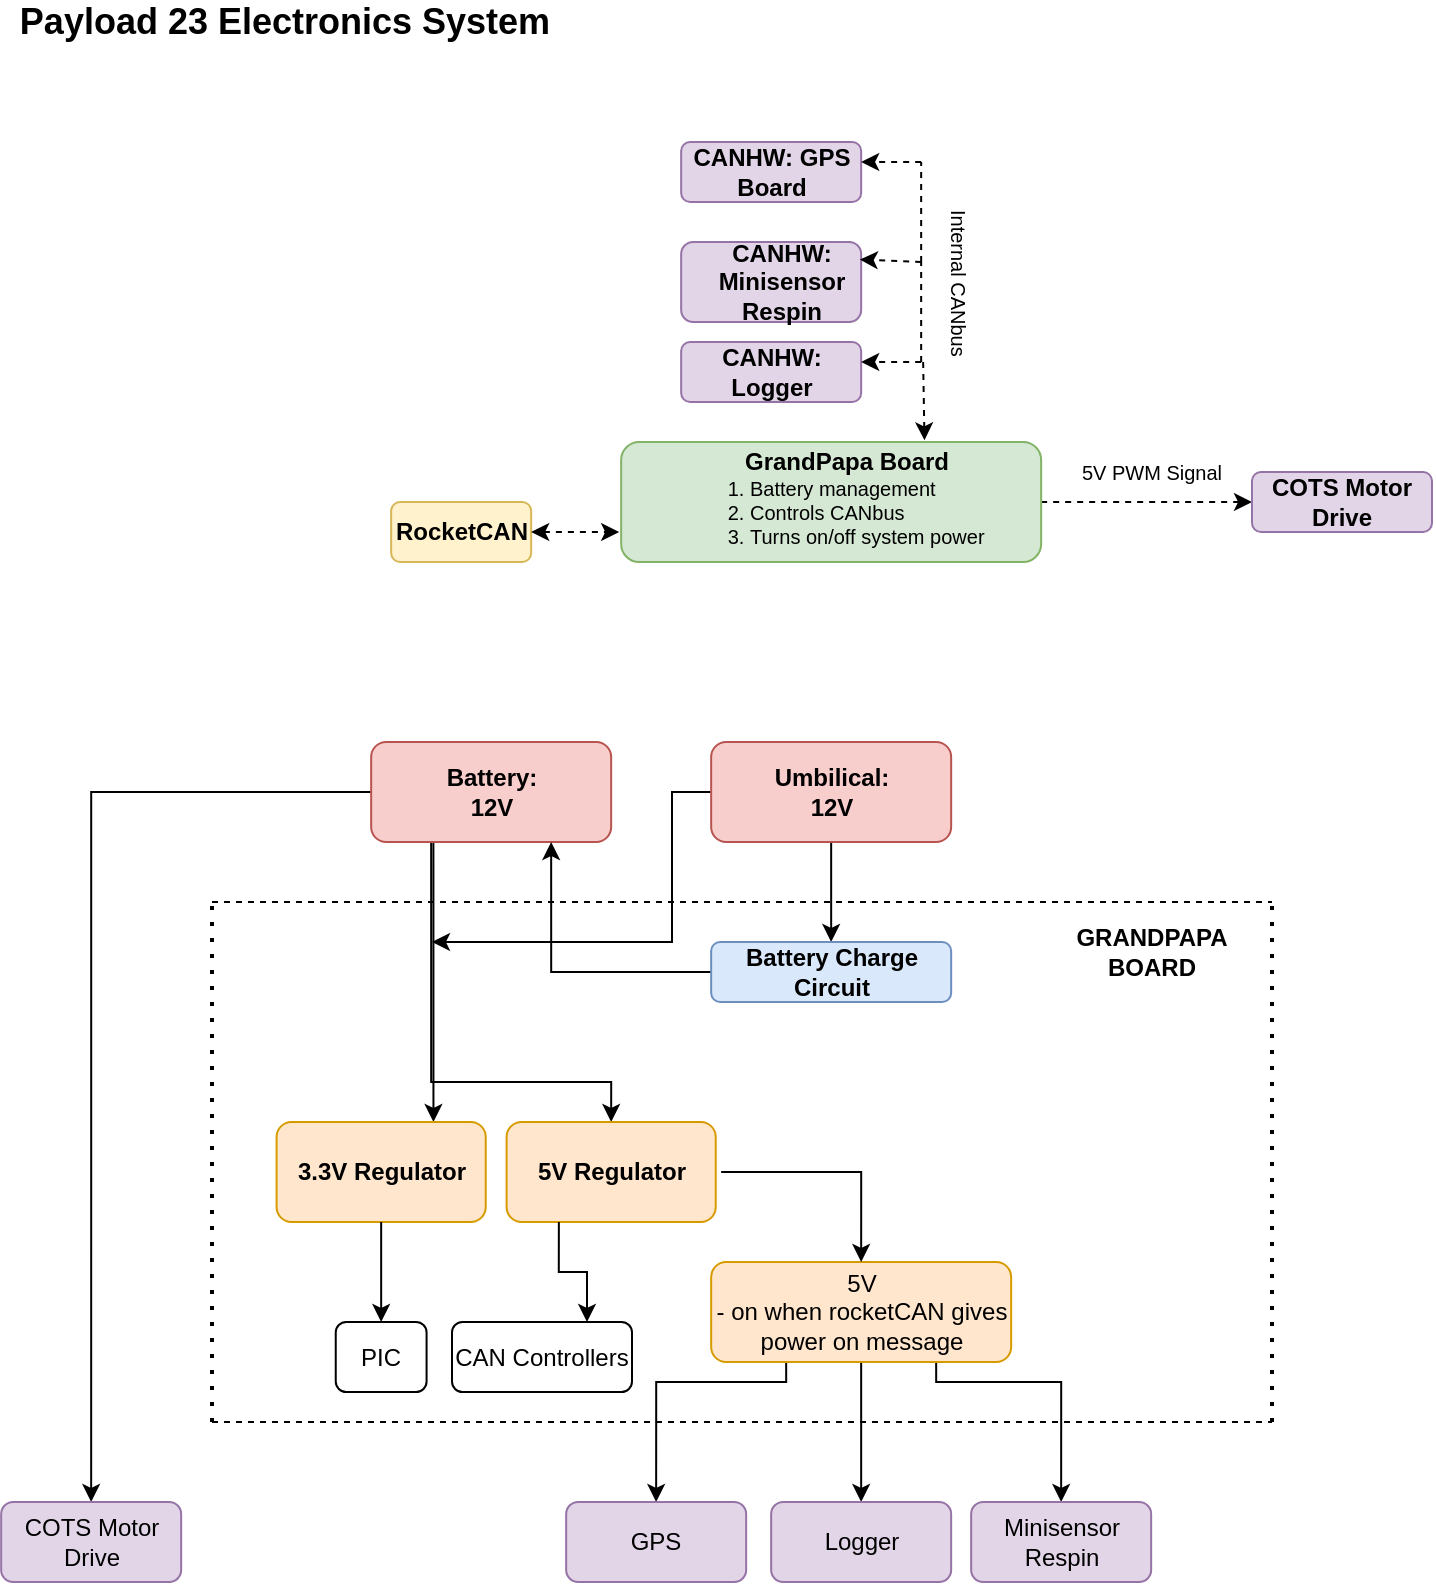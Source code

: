 <mxfile version="20.3.0" type="device"><diagram id="Opwh5GYKjnsF_A2R5oXe" name="Boards Layout"><mxGraphModel dx="1298" dy="801" grid="1" gridSize="10" guides="1" tooltips="1" connect="1" arrows="1" fold="1" page="1" pageScale="1" pageWidth="850" pageHeight="1100" background="#ffffff" math="0" shadow="0"><root><mxCell id="0"/><mxCell id="1" parent="0"/><mxCell id="v7dLZb1rtTG4NRD6Wn4E-9" style="edgeStyle=orthogonalEdgeStyle;rounded=0;orthogonalLoop=1;jettySize=auto;html=1;exitX=1;exitY=0.5;exitDx=0;exitDy=0;entryX=0;entryY=0.5;entryDx=0;entryDy=0;dashed=1;" parent="1" source="gV5VkrHeoTFc6tMUTauO-68" target="v7dLZb1rtTG4NRD6Wn4E-8" edge="1"><mxGeometry relative="1" as="geometry"/></mxCell><mxCell id="gV5VkrHeoTFc6tMUTauO-68" value="" style="rounded=1;whiteSpace=wrap;html=1;fillColor=#d5e8d4;strokeColor=#82b366;" parent="1" vertex="1"><mxGeometry x="324.58" y="240" width="210" height="60" as="geometry"/></mxCell><mxCell id="gV5VkrHeoTFc6tMUTauO-69" value="&lt;b&gt;GrandPapa Board&lt;/b&gt;" style="text;html=1;strokeColor=none;fillColor=none;align=center;verticalAlign=middle;whiteSpace=wrap;rounded=0;" parent="1" vertex="1"><mxGeometry x="384.58" y="240" width="105" height="20" as="geometry"/></mxCell><mxCell id="gV5VkrHeoTFc6tMUTauO-70" value="&lt;ol style=&quot;font-size: 10px&quot;&gt;&lt;li&gt;Battery management&lt;/li&gt;&lt;li&gt;Controls CANbus&lt;/li&gt;&lt;li&gt;Turns on/off system power&lt;/li&gt;&lt;/ol&gt;" style="text;html=1;strokeColor=none;fillColor=none;align=left;verticalAlign=middle;whiteSpace=wrap;rounded=1;" parent="1" vertex="1"><mxGeometry x="347.08" y="265" width="165" height="20" as="geometry"/></mxCell><mxCell id="gV5VkrHeoTFc6tMUTauO-74" value="" style="rounded=1;whiteSpace=wrap;html=1;fillColor=#e1d5e7;strokeColor=#9673a6;" parent="1" vertex="1"><mxGeometry x="354.58" y="190" width="90" height="30" as="geometry"/></mxCell><mxCell id="gV5VkrHeoTFc6tMUTauO-75" value="" style="rounded=1;whiteSpace=wrap;html=1;fillColor=#e1d5e7;strokeColor=#9673a6;" parent="1" vertex="1"><mxGeometry x="354.58" y="140" width="90" height="40" as="geometry"/></mxCell><mxCell id="gV5VkrHeoTFc6tMUTauO-76" value="" style="rounded=1;whiteSpace=wrap;html=1;fillColor=#e1d5e7;strokeColor=#9673a6;" parent="1" vertex="1"><mxGeometry x="354.58" y="90" width="90" height="30" as="geometry"/></mxCell><mxCell id="gV5VkrHeoTFc6tMUTauO-77" value="&lt;b&gt;CANHW: GPS Board&lt;br&gt;&lt;/b&gt;" style="text;html=1;strokeColor=none;fillColor=none;align=center;verticalAlign=middle;whiteSpace=wrap;rounded=0;" parent="1" vertex="1"><mxGeometry x="354.58" y="95" width="90" height="20" as="geometry"/></mxCell><mxCell id="gV5VkrHeoTFc6tMUTauO-78" value="&lt;b&gt;CANHW: Minisensor Respin&lt;/b&gt;" style="text;html=1;strokeColor=none;fillColor=none;align=center;verticalAlign=middle;whiteSpace=wrap;rounded=1;" parent="1" vertex="1"><mxGeometry x="359.58" y="150" width="90" height="20" as="geometry"/></mxCell><mxCell id="gV5VkrHeoTFc6tMUTauO-79" value="&lt;b&gt;CANHW: Logger&lt;/b&gt;" style="text;html=1;align=center;verticalAlign=middle;whiteSpace=wrap;rounded=1;" parent="1" vertex="1"><mxGeometry x="354.58" y="195" width="90" height="20" as="geometry"/></mxCell><mxCell id="gV5VkrHeoTFc6tMUTauO-80" value="" style="endArrow=classic;html=1;exitX=0.873;exitY=-0.042;exitDx=0;exitDy=0;exitPerimeter=0;dashed=1;entryX=0.873;entryY=-0.042;entryDx=0;entryDy=0;entryPerimeter=0;" parent="1" target="gV5VkrHeoTFc6tMUTauO-69" edge="1"><mxGeometry width="50" height="50" relative="1" as="geometry"><mxPoint x="475.58" y="200" as="sourcePoint"/><mxPoint x="334.58" y="230" as="targetPoint"/></mxGeometry></mxCell><mxCell id="gV5VkrHeoTFc6tMUTauO-81" value="" style="endArrow=classic;html=1;entryX=1;entryY=0.25;entryDx=0;entryDy=0;dashed=1;" parent="1" target="gV5VkrHeoTFc6tMUTauO-79" edge="1"><mxGeometry width="50" height="50" relative="1" as="geometry"><mxPoint x="474.58" y="200" as="sourcePoint"/><mxPoint x="414.58" y="180" as="targetPoint"/></mxGeometry></mxCell><mxCell id="gV5VkrHeoTFc6tMUTauO-82" value="" style="endArrow=none;html=1;dashed=1;endFill=0;" parent="1" edge="1"><mxGeometry width="50" height="50" relative="1" as="geometry"><mxPoint x="474.58" y="200" as="sourcePoint"/><mxPoint x="474.58" y="150" as="targetPoint"/></mxGeometry></mxCell><mxCell id="gV5VkrHeoTFc6tMUTauO-83" value="" style="endArrow=classic;html=1;entryX=0.937;entryY=-0.06;entryDx=0;entryDy=0;entryPerimeter=0;dashed=1;" parent="1" target="gV5VkrHeoTFc6tMUTauO-78" edge="1"><mxGeometry width="50" height="50" relative="1" as="geometry"><mxPoint x="474.58" y="150" as="sourcePoint"/><mxPoint x="414.58" y="180" as="targetPoint"/></mxGeometry></mxCell><mxCell id="gV5VkrHeoTFc6tMUTauO-84" value="" style="endArrow=none;html=1;dashed=1;endFill=0;" parent="1" edge="1"><mxGeometry width="50" height="50" relative="1" as="geometry"><mxPoint x="474.58" y="150" as="sourcePoint"/><mxPoint x="474.58" y="100" as="targetPoint"/></mxGeometry></mxCell><mxCell id="gV5VkrHeoTFc6tMUTauO-85" value="" style="endArrow=classic;html=1;entryX=1;entryY=0.25;entryDx=0;entryDy=0;dashed=1;" parent="1" target="gV5VkrHeoTFc6tMUTauO-77" edge="1"><mxGeometry width="50" height="50" relative="1" as="geometry"><mxPoint x="474.58" y="100" as="sourcePoint"/><mxPoint x="414.58" y="180" as="targetPoint"/></mxGeometry></mxCell><mxCell id="gV5VkrHeoTFc6tMUTauO-86" value="&lt;font style=&quot;font-size: 10px&quot;&gt;Internal&amp;nbsp;CANbus&lt;/font&gt;" style="text;html=1;strokeColor=none;fillColor=none;align=center;verticalAlign=middle;whiteSpace=wrap;rounded=0;rotation=90;" parent="1" vertex="1"><mxGeometry x="409.58" y="150" width="167.5" height="20" as="geometry"/></mxCell><mxCell id="gV5VkrHeoTFc6tMUTauO-87" value="" style="rounded=1;whiteSpace=wrap;html=1;fillColor=#fff2cc;strokeColor=#d6b656;" parent="1" vertex="1"><mxGeometry x="209.58" y="270" width="70" height="30" as="geometry"/></mxCell><mxCell id="gV5VkrHeoTFc6tMUTauO-88" value="&lt;b&gt;RocketCAN&lt;/b&gt;" style="text;html=1;strokeColor=none;fillColor=none;align=center;verticalAlign=middle;whiteSpace=wrap;rounded=0;" parent="1" vertex="1"><mxGeometry x="224.58" y="275" width="40" height="20" as="geometry"/></mxCell><mxCell id="gV5VkrHeoTFc6tMUTauO-89" value="" style="endArrow=classic;html=1;dashed=1;startArrow=classic;startFill=1;" parent="1" edge="1"><mxGeometry width="50" height="50" relative="1" as="geometry"><mxPoint x="279.58" y="285" as="sourcePoint"/><mxPoint x="323.58" y="285" as="targetPoint"/></mxGeometry></mxCell><mxCell id="gV5VkrHeoTFc6tMUTauO-116" value="&lt;b&gt;&lt;font style=&quot;font-size: 18px&quot;&gt;Payload 23 Electronics System&lt;/font&gt;&lt;/b&gt;" style="text;html=1;strokeColor=none;fillColor=none;align=center;verticalAlign=middle;whiteSpace=wrap;rounded=0;" parent="1" vertex="1"><mxGeometry x="14.58" y="20" width="282.5" height="20" as="geometry"/></mxCell><mxCell id="v7dLZb1rtTG4NRD6Wn4E-2" style="edgeStyle=orthogonalEdgeStyle;rounded=0;orthogonalLoop=1;jettySize=auto;html=1;exitX=0;exitY=0.5;exitDx=0;exitDy=0;entryX=0.5;entryY=0;entryDx=0;entryDy=0;" parent="1" source="dNhaU_Bku__B4KWf_yya-1" target="v7dLZb1rtTG4NRD6Wn4E-1" edge="1"><mxGeometry relative="1" as="geometry"/></mxCell><mxCell id="f2dkBRUvCOgcrMXubWHT-7" style="edgeStyle=orthogonalEdgeStyle;rounded=0;orthogonalLoop=1;jettySize=auto;html=1;exitX=0.25;exitY=1;exitDx=0;exitDy=0;entryX=0.75;entryY=0;entryDx=0;entryDy=0;" edge="1" parent="1" source="dNhaU_Bku__B4KWf_yya-1" target="f2dkBRUvCOgcrMXubWHT-5"><mxGeometry relative="1" as="geometry"><Array as="points"><mxPoint x="231" y="440"/></Array></mxGeometry></mxCell><mxCell id="f2dkBRUvCOgcrMXubWHT-11" style="edgeStyle=orthogonalEdgeStyle;rounded=0;orthogonalLoop=1;jettySize=auto;html=1;exitX=0.25;exitY=1;exitDx=0;exitDy=0;entryX=0.5;entryY=0;entryDx=0;entryDy=0;" edge="1" parent="1" source="dNhaU_Bku__B4KWf_yya-1" target="dNhaU_Bku__B4KWf_yya-2"><mxGeometry relative="1" as="geometry"><Array as="points"><mxPoint x="230" y="560"/><mxPoint x="320" y="560"/></Array></mxGeometry></mxCell><mxCell id="dNhaU_Bku__B4KWf_yya-1" value="&lt;b&gt;Battery:&lt;br&gt;12V&lt;/b&gt;" style="rounded=1;whiteSpace=wrap;html=1;fillColor=#f8cecc;strokeColor=#b85450;" parent="1" vertex="1"><mxGeometry x="199.58" y="390" width="120" height="50" as="geometry"/></mxCell><mxCell id="K0ZNFbAqT4Md07cK-q4z-10" style="edgeStyle=orthogonalEdgeStyle;rounded=0;orthogonalLoop=1;jettySize=auto;html=1;exitX=0.25;exitY=1;exitDx=0;exitDy=0;entryX=0.5;entryY=0;entryDx=0;entryDy=0;" parent="1" source="U_Bco8xagJm4rMA6SfWQ-3" target="K0ZNFbAqT4Md07cK-q4z-7" edge="1"><mxGeometry relative="1" as="geometry"><Array as="points"><mxPoint x="407.58" y="710"/><mxPoint x="341.58" y="710"/></Array></mxGeometry></mxCell><mxCell id="K0ZNFbAqT4Md07cK-q4z-11" style="edgeStyle=orthogonalEdgeStyle;rounded=0;orthogonalLoop=1;jettySize=auto;html=1;exitX=0.5;exitY=1;exitDx=0;exitDy=0;entryX=0.5;entryY=0;entryDx=0;entryDy=0;" parent="1" source="U_Bco8xagJm4rMA6SfWQ-3" target="K0ZNFbAqT4Md07cK-q4z-8" edge="1"><mxGeometry relative="1" as="geometry"/></mxCell><mxCell id="K0ZNFbAqT4Md07cK-q4z-12" style="edgeStyle=orthogonalEdgeStyle;rounded=0;orthogonalLoop=1;jettySize=auto;html=1;exitX=0.75;exitY=1;exitDx=0;exitDy=0;entryX=0.5;entryY=0;entryDx=0;entryDy=0;" parent="1" source="U_Bco8xagJm4rMA6SfWQ-3" target="K0ZNFbAqT4Md07cK-q4z-9" edge="1"><mxGeometry relative="1" as="geometry"><Array as="points"><mxPoint x="481.58" y="710"/><mxPoint x="544.58" y="710"/></Array></mxGeometry></mxCell><mxCell id="U_Bco8xagJm4rMA6SfWQ-3" value="&lt;div&gt;5V &lt;br&gt;&lt;/div&gt;&lt;div&gt;- on when rocketCAN gives power on message&lt;br&gt;&lt;/div&gt;" style="rounded=1;whiteSpace=wrap;html=1;fillColor=#ffe6cc;strokeColor=#d79b00;" parent="1" vertex="1"><mxGeometry x="369.58" y="650" width="150" height="50" as="geometry"/></mxCell><mxCell id="U_Bco8xagJm4rMA6SfWQ-6" value="PIC" style="whiteSpace=wrap;html=1;rounded=1;" parent="1" vertex="1"><mxGeometry x="181.87" y="680" width="45.42" height="35" as="geometry"/></mxCell><mxCell id="8Qoca92Wj_mAgTNMkAh7-1" value="" style="endArrow=none;dashed=1;html=1;dashPattern=1 3;strokeWidth=2;rounded=0;" parent="1" edge="1"><mxGeometry width="50" height="50" relative="1" as="geometry"><mxPoint x="650.0" y="730" as="sourcePoint"/><mxPoint x="650.0" y="470" as="targetPoint"/></mxGeometry></mxCell><mxCell id="8Qoca92Wj_mAgTNMkAh7-2" value="" style="endArrow=none;dashed=1;html=1;dashPattern=1 3;strokeWidth=2;rounded=0;" parent="1" edge="1"><mxGeometry width="50" height="50" relative="1" as="geometry"><mxPoint x="120" y="730" as="sourcePoint"/><mxPoint x="120" y="470" as="targetPoint"/></mxGeometry></mxCell><mxCell id="8Qoca92Wj_mAgTNMkAh7-5" value="" style="endArrow=none;dashed=1;html=1;rounded=0;" parent="1" edge="1"><mxGeometry width="50" height="50" relative="1" as="geometry"><mxPoint x="120" y="470" as="sourcePoint"/><mxPoint x="650.0" y="470" as="targetPoint"/></mxGeometry></mxCell><mxCell id="8Qoca92Wj_mAgTNMkAh7-9" value="&lt;b&gt;GRANDPAPA BOARD&lt;/b&gt;" style="text;html=1;strokeColor=none;fillColor=none;align=center;verticalAlign=middle;whiteSpace=wrap;rounded=0;" parent="1" vertex="1"><mxGeometry x="540.0" y="470" width="100" height="50" as="geometry"/></mxCell><mxCell id="FkA0JRXZTcN10RBnBfSc-1" value="" style="endArrow=none;dashed=1;html=1;rounded=0;" parent="1" edge="1"><mxGeometry width="50" height="50" relative="1" as="geometry"><mxPoint x="120" y="730" as="sourcePoint"/><mxPoint x="650.0" y="730" as="targetPoint"/></mxGeometry></mxCell><mxCell id="FkA0JRXZTcN10RBnBfSc-10" style="edgeStyle=orthogonalEdgeStyle;rounded=0;orthogonalLoop=1;jettySize=auto;html=1;exitX=0.75;exitY=1;exitDx=0;exitDy=0;entryX=0.5;entryY=0;entryDx=0;entryDy=0;" parent="1" edge="1"><mxGeometry relative="1" as="geometry"><mxPoint x="1035" y="570.0" as="targetPoint"/></mxGeometry></mxCell><mxCell id="K0ZNFbAqT4Md07cK-q4z-3" style="edgeStyle=orthogonalEdgeStyle;rounded=0;orthogonalLoop=1;jettySize=auto;html=1;exitX=0.5;exitY=1;exitDx=0;exitDy=0;entryX=0.5;entryY=0;entryDx=0;entryDy=0;" parent="1" source="K0ZNFbAqT4Md07cK-q4z-1" target="K0ZNFbAqT4Md07cK-q4z-2" edge="1"><mxGeometry relative="1" as="geometry"/></mxCell><mxCell id="K0ZNFbAqT4Md07cK-q4z-6" style="edgeStyle=orthogonalEdgeStyle;rounded=0;orthogonalLoop=1;jettySize=auto;html=1;exitX=0;exitY=0.5;exitDx=0;exitDy=0;" parent="1" source="K0ZNFbAqT4Md07cK-q4z-1" edge="1"><mxGeometry relative="1" as="geometry"><Array as="points"><mxPoint x="350" y="415"/><mxPoint x="350" y="490"/><mxPoint x="230" y="490"/></Array><mxPoint x="230" y="490" as="targetPoint"/></mxGeometry></mxCell><mxCell id="K0ZNFbAqT4Md07cK-q4z-1" value="&lt;b&gt;Umbilical:&lt;br&gt;12V&lt;/b&gt;" style="rounded=1;whiteSpace=wrap;html=1;fillColor=#f8cecc;strokeColor=#b85450;" parent="1" vertex="1"><mxGeometry x="369.58" y="390" width="120" height="50" as="geometry"/></mxCell><mxCell id="K0ZNFbAqT4Md07cK-q4z-4" style="edgeStyle=orthogonalEdgeStyle;rounded=0;orthogonalLoop=1;jettySize=auto;html=1;exitX=0;exitY=0.5;exitDx=0;exitDy=0;entryX=0.75;entryY=1;entryDx=0;entryDy=0;" parent="1" source="K0ZNFbAqT4Md07cK-q4z-2" target="dNhaU_Bku__B4KWf_yya-1" edge="1"><mxGeometry relative="1" as="geometry"><mxPoint x="289.58" y="520" as="targetPoint"/></mxGeometry></mxCell><mxCell id="K0ZNFbAqT4Md07cK-q4z-2" value="&lt;b&gt;Battery Charge Circuit&lt;/b&gt;" style="rounded=1;whiteSpace=wrap;html=1;fillColor=#dae8fc;strokeColor=#6c8ebf;" parent="1" vertex="1"><mxGeometry x="369.58" y="490" width="120" height="30" as="geometry"/></mxCell><mxCell id="K0ZNFbAqT4Md07cK-q4z-7" value="GPS" style="rounded=1;whiteSpace=wrap;html=1;fillColor=#e1d5e7;strokeColor=#9673a6;" parent="1" vertex="1"><mxGeometry x="297.08" y="770" width="90" height="40" as="geometry"/></mxCell><mxCell id="K0ZNFbAqT4Md07cK-q4z-8" value="Logger" style="rounded=1;whiteSpace=wrap;html=1;fillColor=#e1d5e7;strokeColor=#9673a6;" parent="1" vertex="1"><mxGeometry x="399.58" y="770" width="90" height="40" as="geometry"/></mxCell><mxCell id="K0ZNFbAqT4Md07cK-q4z-9" value="Minisensor Respin" style="rounded=1;whiteSpace=wrap;html=1;fillColor=#e1d5e7;strokeColor=#9673a6;" parent="1" vertex="1"><mxGeometry x="499.58" y="770" width="90" height="40" as="geometry"/></mxCell><mxCell id="v7dLZb1rtTG4NRD6Wn4E-1" value="COTS Motor Drive" style="rounded=1;whiteSpace=wrap;html=1;fillColor=#e1d5e7;strokeColor=#9673a6;" parent="1" vertex="1"><mxGeometry x="14.58" y="770" width="90" height="40" as="geometry"/></mxCell><mxCell id="v7dLZb1rtTG4NRD6Wn4E-7" value="" style="rounded=1;whiteSpace=wrap;html=1;fillColor=#e1d5e7;strokeColor=#9673a6;" parent="1" vertex="1"><mxGeometry x="640" y="255" width="90" height="30" as="geometry"/></mxCell><mxCell id="v7dLZb1rtTG4NRD6Wn4E-8" value="&lt;b&gt;COTS Motor Drive&lt;/b&gt;" style="text;html=1;align=center;verticalAlign=middle;whiteSpace=wrap;rounded=1;" parent="1" vertex="1"><mxGeometry x="640" y="260" width="90" height="20" as="geometry"/></mxCell><mxCell id="v7dLZb1rtTG4NRD6Wn4E-10" value="&lt;span style=&quot;font-size: 10px;&quot;&gt;5V PWM Signal&lt;/span&gt;" style="text;html=1;strokeColor=none;fillColor=none;align=center;verticalAlign=middle;whiteSpace=wrap;rounded=0;rotation=0;" parent="1" vertex="1"><mxGeometry x="550" y="245" width="80" height="20" as="geometry"/></mxCell><mxCell id="f2dkBRUvCOgcrMXubWHT-1" value="" style="group" vertex="1" connectable="0" parent="1"><mxGeometry x="264.58" y="500" width="110" height="50" as="geometry"/></mxCell><mxCell id="f2dkBRUvCOgcrMXubWHT-2" value="" style="group" vertex="1" connectable="0" parent="f2dkBRUvCOgcrMXubWHT-1"><mxGeometry y="80" width="110" height="50" as="geometry"/></mxCell><mxCell id="dNhaU_Bku__B4KWf_yya-2" value="" style="rounded=1;whiteSpace=wrap;html=1;fillColor=#ffe6cc;strokeColor=#d79b00;" parent="f2dkBRUvCOgcrMXubWHT-2" vertex="1"><mxGeometry x="2.71" width="104.58" height="50" as="geometry"/></mxCell><mxCell id="dNhaU_Bku__B4KWf_yya-3" value="&lt;b&gt;5V Regulator&lt;/b&gt;" style="text;html=1;strokeColor=none;fillColor=none;align=center;verticalAlign=middle;whiteSpace=wrap;rounded=0;" parent="f2dkBRUvCOgcrMXubWHT-2" vertex="1"><mxGeometry y="10" width="110" height="30" as="geometry"/></mxCell><mxCell id="f2dkBRUvCOgcrMXubWHT-3" value="" style="group" vertex="1" connectable="0" parent="1"><mxGeometry x="149.58" y="500" width="110" height="50" as="geometry"/></mxCell><mxCell id="f2dkBRUvCOgcrMXubWHT-4" value="" style="group" vertex="1" connectable="0" parent="f2dkBRUvCOgcrMXubWHT-3"><mxGeometry y="80" width="110" height="50" as="geometry"/></mxCell><mxCell id="f2dkBRUvCOgcrMXubWHT-5" value="" style="rounded=1;whiteSpace=wrap;html=1;fillColor=#ffe6cc;strokeColor=#d79b00;" vertex="1" parent="f2dkBRUvCOgcrMXubWHT-4"><mxGeometry x="2.71" width="104.58" height="50" as="geometry"/></mxCell><mxCell id="f2dkBRUvCOgcrMXubWHT-6" value="&lt;b&gt;3.3V Regulator&lt;/b&gt;" style="text;html=1;strokeColor=none;fillColor=none;align=center;verticalAlign=middle;whiteSpace=wrap;rounded=0;" vertex="1" parent="f2dkBRUvCOgcrMXubWHT-4"><mxGeometry y="10" width="110" height="30" as="geometry"/></mxCell><mxCell id="f2dkBRUvCOgcrMXubWHT-8" style="edgeStyle=orthogonalEdgeStyle;rounded=0;orthogonalLoop=1;jettySize=auto;html=1;exitX=1;exitY=0.5;exitDx=0;exitDy=0;entryX=0.5;entryY=0;entryDx=0;entryDy=0;" edge="1" parent="1" source="dNhaU_Bku__B4KWf_yya-3" target="U_Bco8xagJm4rMA6SfWQ-3"><mxGeometry relative="1" as="geometry"/></mxCell><mxCell id="f2dkBRUvCOgcrMXubWHT-13" style="edgeStyle=orthogonalEdgeStyle;rounded=0;orthogonalLoop=1;jettySize=auto;html=1;exitX=0.5;exitY=1;exitDx=0;exitDy=0;entryX=0.5;entryY=0;entryDx=0;entryDy=0;" edge="1" parent="1" source="f2dkBRUvCOgcrMXubWHT-5" target="U_Bco8xagJm4rMA6SfWQ-6"><mxGeometry relative="1" as="geometry"/></mxCell><mxCell id="f2dkBRUvCOgcrMXubWHT-14" value="CAN Controllers" style="whiteSpace=wrap;html=1;rounded=1;" vertex="1" parent="1"><mxGeometry x="240" y="680" width="90" height="35" as="geometry"/></mxCell><mxCell id="f2dkBRUvCOgcrMXubWHT-15" style="edgeStyle=orthogonalEdgeStyle;rounded=0;orthogonalLoop=1;jettySize=auto;html=1;exitX=0.25;exitY=1;exitDx=0;exitDy=0;entryX=0.75;entryY=0;entryDx=0;entryDy=0;" edge="1" parent="1" source="dNhaU_Bku__B4KWf_yya-2" target="f2dkBRUvCOgcrMXubWHT-14"><mxGeometry relative="1" as="geometry"/></mxCell></root></mxGraphModel></diagram></mxfile>